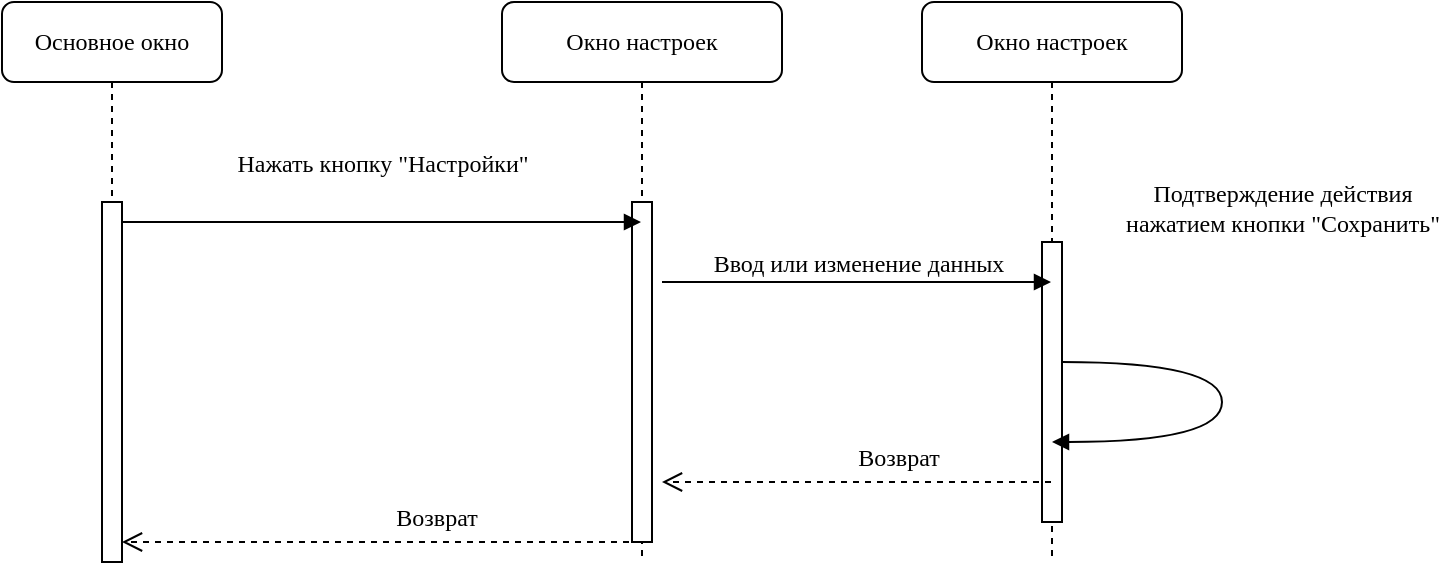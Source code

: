 <mxfile version="23.1.5" type="device">
  <diagram name="Page-1" id="13e1069c-82ec-6db2-03f1-153e76fe0fe0">
    <mxGraphModel dx="1178" dy="790" grid="1" gridSize="10" guides="1" tooltips="1" connect="1" arrows="1" fold="1" page="1" pageScale="1" pageWidth="1100" pageHeight="850" background="none" math="0" shadow="0">
      <root>
        <mxCell id="0" />
        <mxCell id="1" parent="0" />
        <mxCell id="op0lxmQw7sveor1kVEQ--1" value="Окно настроек" style="shape=umlLifeline;perimeter=lifelinePerimeter;whiteSpace=wrap;html=1;container=1;collapsible=0;recursiveResize=0;outlineConnect=0;rounded=1;shadow=0;comic=0;labelBackgroundColor=none;strokeWidth=1;fontFamily=Verdana;fontSize=12;align=center;" parent="1" vertex="1">
          <mxGeometry x="370" y="110" width="140" height="280" as="geometry" />
        </mxCell>
        <mxCell id="op0lxmQw7sveor1kVEQ--2" value="" style="html=1;points=[];perimeter=orthogonalPerimeter;rounded=0;shadow=0;comic=0;labelBackgroundColor=none;strokeWidth=1;fontFamily=Verdana;fontSize=12;align=center;" parent="op0lxmQw7sveor1kVEQ--1" vertex="1">
          <mxGeometry x="65" y="100" width="10" height="170" as="geometry" />
        </mxCell>
        <mxCell id="op0lxmQw7sveor1kVEQ--3" value="Окно настроек" style="shape=umlLifeline;perimeter=lifelinePerimeter;whiteSpace=wrap;html=1;container=1;collapsible=0;recursiveResize=0;outlineConnect=0;rounded=1;shadow=0;comic=0;labelBackgroundColor=none;strokeWidth=1;fontFamily=Verdana;fontSize=12;align=center;" parent="1" vertex="1">
          <mxGeometry x="580" y="110" width="130" height="280" as="geometry" />
        </mxCell>
        <mxCell id="op0lxmQw7sveor1kVEQ--4" value="" style="html=1;points=[];perimeter=orthogonalPerimeter;rounded=0;shadow=0;comic=0;labelBackgroundColor=none;strokeWidth=1;fontFamily=Verdana;fontSize=12;align=center;" parent="op0lxmQw7sveor1kVEQ--3" vertex="1">
          <mxGeometry x="60" y="120" width="10" height="140" as="geometry" />
        </mxCell>
        <mxCell id="op0lxmQw7sveor1kVEQ--11" value="&lt;div&gt;Подтверждение действия&lt;/div&gt;&lt;div&gt;нажатием кнопки &quot;Сохранить&quot;&lt;/div&gt;" style="html=1;verticalAlign=bottom;endArrow=block;labelBackgroundColor=none;fontFamily=Verdana;fontSize=12;elbow=vertical;edgeStyle=orthogonalEdgeStyle;curved=1;" parent="op0lxmQw7sveor1kVEQ--3" target="op0lxmQw7sveor1kVEQ--3" edge="1" source="op0lxmQw7sveor1kVEQ--4">
          <mxGeometry x="-0.221" y="67" relative="1" as="geometry">
            <mxPoint x="80" y="180" as="sourcePoint" />
            <mxPoint x="410" y="240" as="targetPoint" />
            <Array as="points">
              <mxPoint x="150" y="180" />
              <mxPoint x="150" y="220" />
            </Array>
            <mxPoint x="-37" y="-60" as="offset" />
          </mxGeometry>
        </mxCell>
        <mxCell id="op0lxmQw7sveor1kVEQ--5" value="Основное окно " style="shape=umlLifeline;perimeter=lifelinePerimeter;whiteSpace=wrap;html=1;container=1;collapsible=0;recursiveResize=0;outlineConnect=0;rounded=1;shadow=0;comic=0;labelBackgroundColor=none;strokeWidth=1;fontFamily=Verdana;fontSize=12;align=center;" parent="1" vertex="1">
          <mxGeometry x="120" y="110" width="110" height="280" as="geometry" />
        </mxCell>
        <mxCell id="op0lxmQw7sveor1kVEQ--6" value="" style="html=1;points=[];perimeter=orthogonalPerimeter;rounded=0;shadow=0;comic=0;labelBackgroundColor=none;strokeWidth=1;fontFamily=Verdana;fontSize=12;align=center;" parent="op0lxmQw7sveor1kVEQ--5" vertex="1">
          <mxGeometry x="50" y="100" width="10" height="180" as="geometry" />
        </mxCell>
        <mxCell id="op0lxmQw7sveor1kVEQ--7" value="Нажать кнопку &quot;Настройки&quot;" style="html=1;verticalAlign=bottom;endArrow=block;labelBackgroundColor=none;fontFamily=Verdana;fontSize=12;edgeStyle=elbowEdgeStyle;elbow=vertical;" parent="1" target="op0lxmQw7sveor1kVEQ--1" edge="1">
          <mxGeometry x="0.002" y="20" relative="1" as="geometry">
            <mxPoint x="180" y="220" as="sourcePoint" />
            <mxPoint x="315" y="220" as="targetPoint" />
            <Array as="points">
              <mxPoint x="250" y="220" />
            </Array>
            <mxPoint as="offset" />
          </mxGeometry>
        </mxCell>
        <mxCell id="op0lxmQw7sveor1kVEQ--8" value="Возврат" style="html=1;verticalAlign=bottom;endArrow=open;dashed=1;endSize=8;labelBackgroundColor=none;fontFamily=Verdana;fontSize=12;" parent="1" source="op0lxmQw7sveor1kVEQ--1" edge="1">
          <mxGeometry x="-0.197" y="-3" relative="1" as="geometry">
            <mxPoint x="180" y="380.0" as="targetPoint" />
            <mxPoint x="400" y="380" as="sourcePoint" />
            <Array as="points" />
            <mxPoint x="1" as="offset" />
          </mxGeometry>
        </mxCell>
        <mxCell id="op0lxmQw7sveor1kVEQ--9" value="Возврат" style="html=1;verticalAlign=bottom;endArrow=open;dashed=1;endSize=8;labelBackgroundColor=none;fontFamily=Verdana;fontSize=12;" parent="1" source="op0lxmQw7sveor1kVEQ--3" edge="1">
          <mxGeometry x="-0.197" y="-3" relative="1" as="geometry">
            <mxPoint x="450" y="350" as="targetPoint" />
            <mxPoint x="620" y="350" as="sourcePoint" />
            <Array as="points" />
            <mxPoint x="1" as="offset" />
          </mxGeometry>
        </mxCell>
        <mxCell id="op0lxmQw7sveor1kVEQ--10" value="Ввод или изменение данных" style="html=1;verticalAlign=bottom;endArrow=block;labelBackgroundColor=none;fontFamily=Verdana;fontSize=12;edgeStyle=elbowEdgeStyle;elbow=vertical;" parent="1" target="op0lxmQw7sveor1kVEQ--3" edge="1">
          <mxGeometry relative="1" as="geometry">
            <mxPoint x="450" y="250" as="sourcePoint" />
            <Array as="points" />
            <mxPoint x="615" y="249.5" as="targetPoint" />
          </mxGeometry>
        </mxCell>
      </root>
    </mxGraphModel>
  </diagram>
</mxfile>
